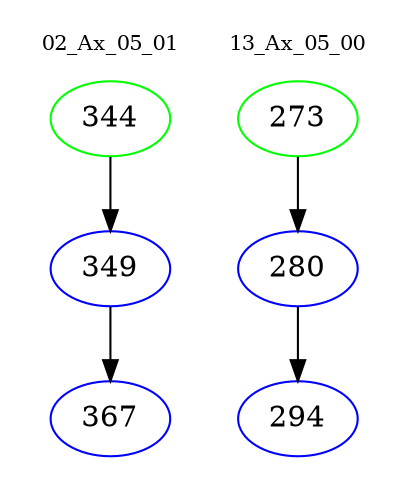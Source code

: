 digraph{
subgraph cluster_0 {
color = white
label = "02_Ax_05_01";
fontsize=10;
T0_344 [label="344", color="green"]
T0_344 -> T0_349 [color="black"]
T0_349 [label="349", color="blue"]
T0_349 -> T0_367 [color="black"]
T0_367 [label="367", color="blue"]
}
subgraph cluster_1 {
color = white
label = "13_Ax_05_00";
fontsize=10;
T1_273 [label="273", color="green"]
T1_273 -> T1_280 [color="black"]
T1_280 [label="280", color="blue"]
T1_280 -> T1_294 [color="black"]
T1_294 [label="294", color="blue"]
}
}
